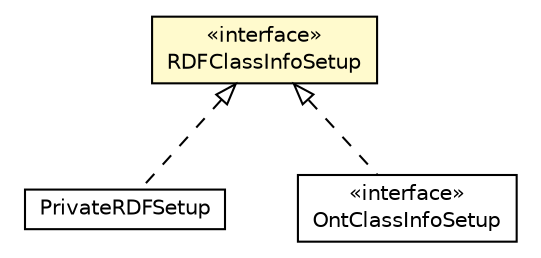 #!/usr/local/bin/dot
#
# Class diagram 
# Generated by UMLGraph version R5_6-24-gf6e263 (http://www.umlgraph.org/)
#

digraph G {
	edge [fontname="Helvetica",fontsize=10,labelfontname="Helvetica",labelfontsize=10];
	node [fontname="Helvetica",fontsize=10,shape=plaintext];
	nodesep=0.25;
	ranksep=0.5;
	// org.universAAL.middleware.rdf.RDFClassInfoSetup
	c308650 [label=<<table title="org.universAAL.middleware.rdf.RDFClassInfoSetup" border="0" cellborder="1" cellspacing="0" cellpadding="2" port="p" bgcolor="lemonChiffon" href="./RDFClassInfoSetup.html">
		<tr><td><table border="0" cellspacing="0" cellpadding="1">
<tr><td align="center" balign="center"> &#171;interface&#187; </td></tr>
<tr><td align="center" balign="center"> RDFClassInfoSetup </td></tr>
		</table></td></tr>
		</table>>, URL="./RDFClassInfoSetup.html", fontname="Helvetica", fontcolor="black", fontsize=10.0];
	// org.universAAL.middleware.rdf.RDFClassInfo.PrivateRDFSetup
	c308668 [label=<<table title="org.universAAL.middleware.rdf.RDFClassInfo.PrivateRDFSetup" border="0" cellborder="1" cellspacing="0" cellpadding="2" port="p" href="./RDFClassInfo.PrivateRDFSetup.html">
		<tr><td><table border="0" cellspacing="0" cellpadding="1">
<tr><td align="center" balign="center"> PrivateRDFSetup </td></tr>
		</table></td></tr>
		</table>>, URL="./RDFClassInfo.PrivateRDFSetup.html", fontname="Helvetica", fontcolor="black", fontsize=10.0];
	// org.universAAL.middleware.owl.OntClassInfoSetup
	c308692 [label=<<table title="org.universAAL.middleware.owl.OntClassInfoSetup" border="0" cellborder="1" cellspacing="0" cellpadding="2" port="p" href="../owl/OntClassInfoSetup.html">
		<tr><td><table border="0" cellspacing="0" cellpadding="1">
<tr><td align="center" balign="center"> &#171;interface&#187; </td></tr>
<tr><td align="center" balign="center"> OntClassInfoSetup </td></tr>
		</table></td></tr>
		</table>>, URL="../owl/OntClassInfoSetup.html", fontname="Helvetica", fontcolor="black", fontsize=10.0];
	//org.universAAL.middleware.rdf.RDFClassInfo.PrivateRDFSetup implements org.universAAL.middleware.rdf.RDFClassInfoSetup
	c308650:p -> c308668:p [dir=back,arrowtail=empty,style=dashed];
	//org.universAAL.middleware.owl.OntClassInfoSetup implements org.universAAL.middleware.rdf.RDFClassInfoSetup
	c308650:p -> c308692:p [dir=back,arrowtail=empty,style=dashed];
}

